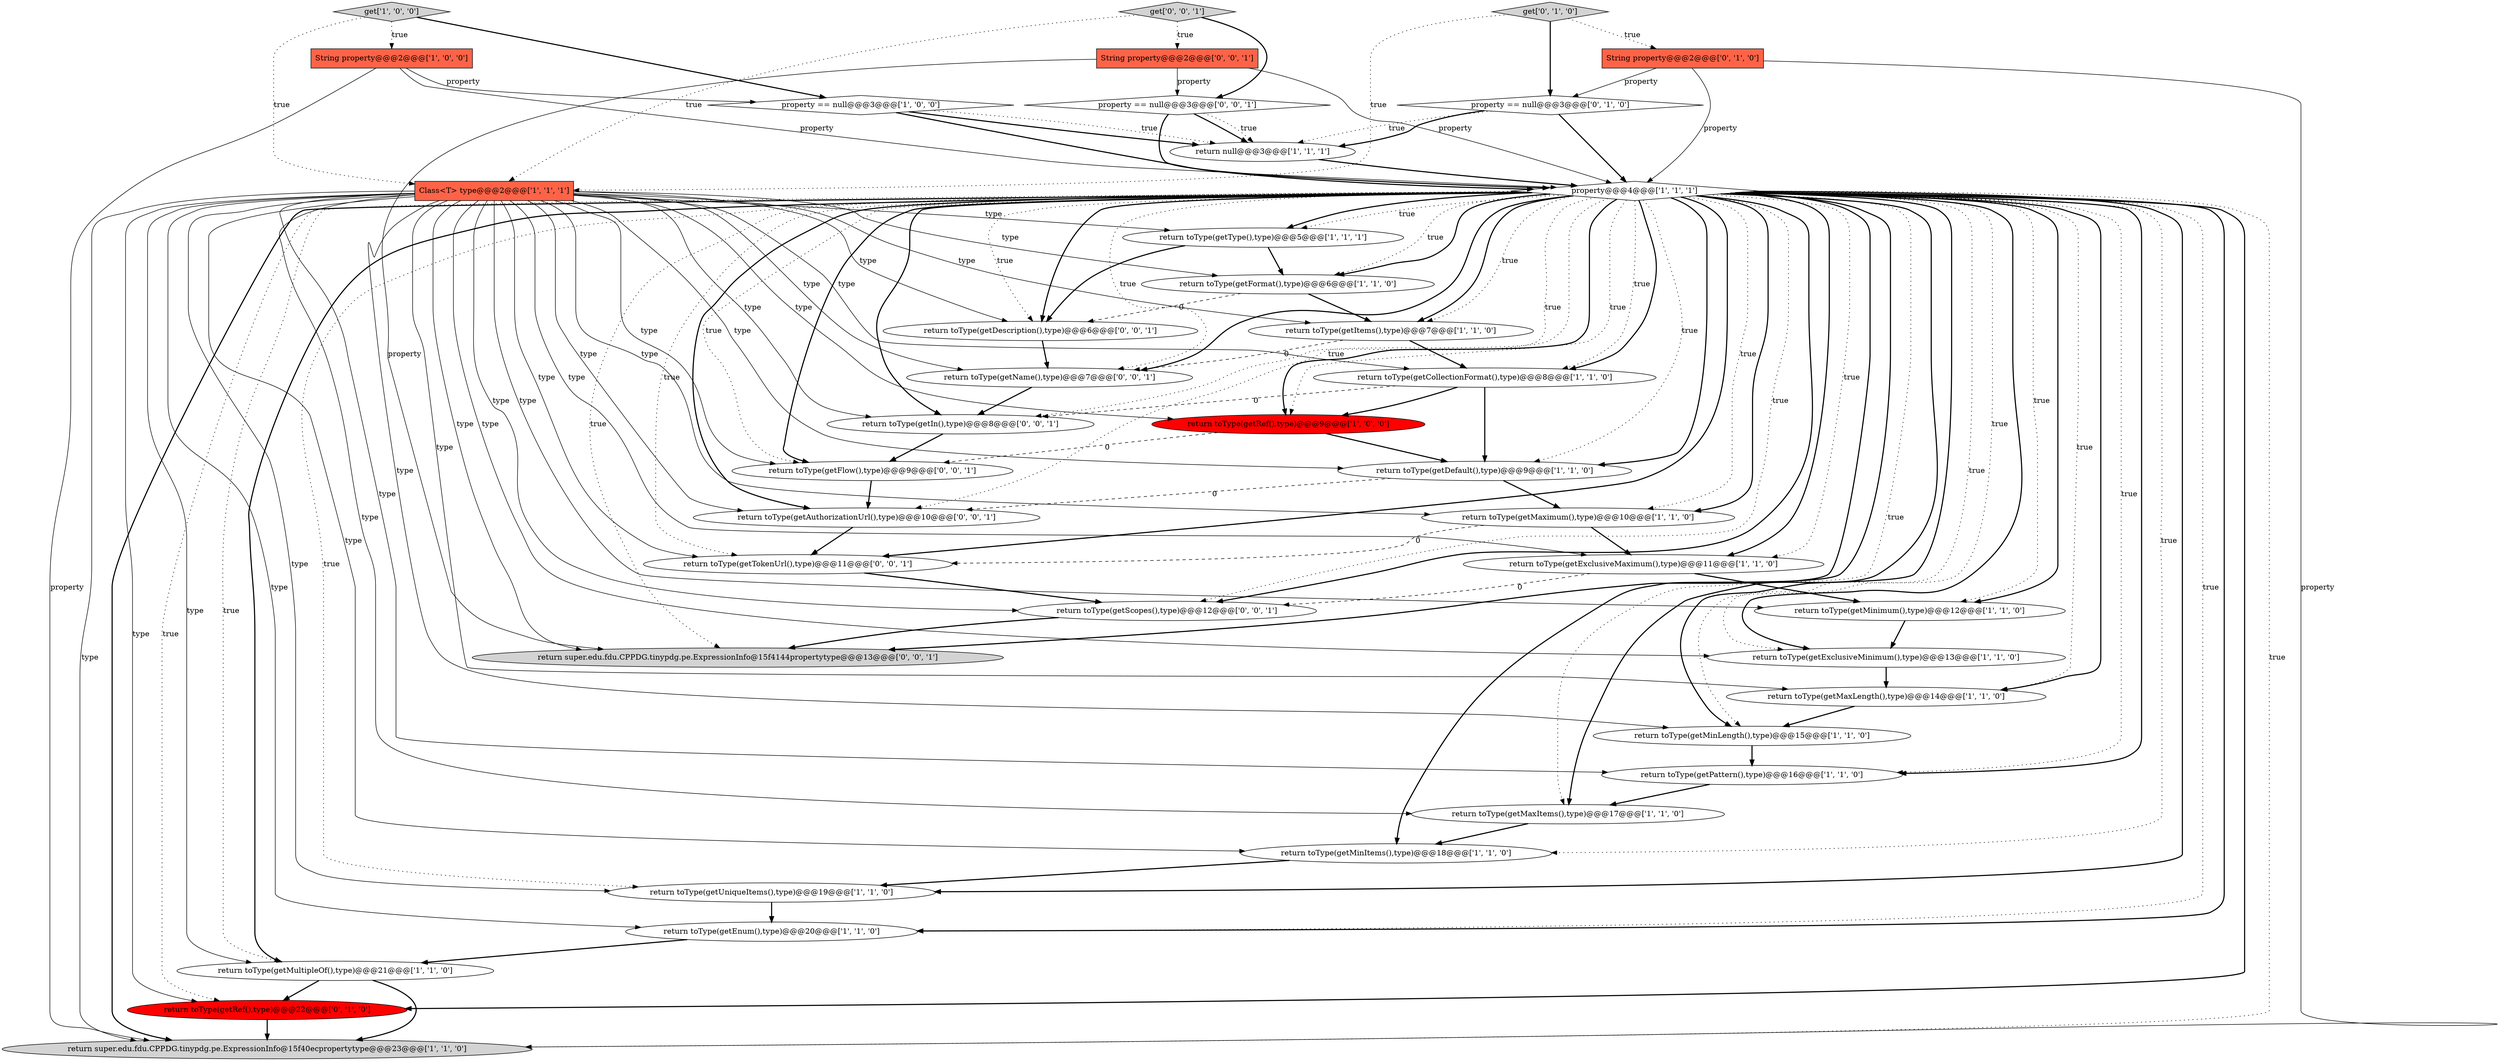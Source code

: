 digraph {
5 [style = filled, label = "return toType(getExclusiveMaximum(),type)@@@11@@@['1', '1', '0']", fillcolor = white, shape = ellipse image = "AAA0AAABBB1BBB"];
13 [style = filled, label = "property@@@4@@@['1', '1', '1']", fillcolor = white, shape = diamond image = "AAA0AAABBB1BBB"];
32 [style = filled, label = "property == null@@@3@@@['0', '0', '1']", fillcolor = white, shape = diamond image = "AAA0AAABBB3BBB"];
11 [style = filled, label = "return toType(getPattern(),type)@@@16@@@['1', '1', '0']", fillcolor = white, shape = ellipse image = "AAA0AAABBB1BBB"];
35 [style = filled, label = "return toType(getName(),type)@@@7@@@['0', '0', '1']", fillcolor = white, shape = ellipse image = "AAA0AAABBB3BBB"];
31 [style = filled, label = "String property@@@2@@@['0', '0', '1']", fillcolor = tomato, shape = box image = "AAA0AAABBB3BBB"];
14 [style = filled, label = "return toType(getEnum(),type)@@@20@@@['1', '1', '0']", fillcolor = white, shape = ellipse image = "AAA0AAABBB1BBB"];
21 [style = filled, label = "return toType(getCollectionFormat(),type)@@@8@@@['1', '1', '0']", fillcolor = white, shape = ellipse image = "AAA0AAABBB1BBB"];
39 [style = filled, label = "return toType(getDescription(),type)@@@6@@@['0', '0', '1']", fillcolor = white, shape = ellipse image = "AAA0AAABBB3BBB"];
3 [style = filled, label = "return toType(getMinimum(),type)@@@12@@@['1', '1', '0']", fillcolor = white, shape = ellipse image = "AAA0AAABBB1BBB"];
6 [style = filled, label = "property == null@@@3@@@['1', '0', '0']", fillcolor = white, shape = diamond image = "AAA0AAABBB1BBB"];
23 [style = filled, label = "return toType(getExclusiveMinimum(),type)@@@13@@@['1', '1', '0']", fillcolor = white, shape = ellipse image = "AAA0AAABBB1BBB"];
20 [style = filled, label = "Class<T> type@@@2@@@['1', '1', '1']", fillcolor = tomato, shape = box image = "AAA0AAABBB1BBB"];
17 [style = filled, label = "get['1', '0', '0']", fillcolor = lightgray, shape = diamond image = "AAA0AAABBB1BBB"];
30 [style = filled, label = "return toType(getIn(),type)@@@8@@@['0', '0', '1']", fillcolor = white, shape = ellipse image = "AAA0AAABBB3BBB"];
33 [style = filled, label = "get['0', '0', '1']", fillcolor = lightgray, shape = diamond image = "AAA0AAABBB3BBB"];
37 [style = filled, label = "return toType(getAuthorizationUrl(),type)@@@10@@@['0', '0', '1']", fillcolor = white, shape = ellipse image = "AAA0AAABBB3BBB"];
38 [style = filled, label = "return toType(getFlow(),type)@@@9@@@['0', '0', '1']", fillcolor = white, shape = ellipse image = "AAA0AAABBB3BBB"];
19 [style = filled, label = "return toType(getMinItems(),type)@@@18@@@['1', '1', '0']", fillcolor = white, shape = ellipse image = "AAA0AAABBB1BBB"];
7 [style = filled, label = "return toType(getMaxItems(),type)@@@17@@@['1', '1', '0']", fillcolor = white, shape = ellipse image = "AAA0AAABBB1BBB"];
34 [style = filled, label = "return toType(getTokenUrl(),type)@@@11@@@['0', '0', '1']", fillcolor = white, shape = ellipse image = "AAA0AAABBB3BBB"];
2 [style = filled, label = "return toType(getMinLength(),type)@@@15@@@['1', '1', '0']", fillcolor = white, shape = ellipse image = "AAA0AAABBB1BBB"];
22 [style = filled, label = "return toType(getItems(),type)@@@7@@@['1', '1', '0']", fillcolor = white, shape = ellipse image = "AAA0AAABBB1BBB"];
36 [style = filled, label = "return super.edu.fdu.CPPDG.tinypdg.pe.ExpressionInfo@15f4144propertytype@@@13@@@['0', '0', '1']", fillcolor = lightgray, shape = ellipse image = "AAA0AAABBB3BBB"];
29 [style = filled, label = "return toType(getScopes(),type)@@@12@@@['0', '0', '1']", fillcolor = white, shape = ellipse image = "AAA0AAABBB3BBB"];
27 [style = filled, label = "return toType(getRef(),type)@@@22@@@['0', '1', '0']", fillcolor = red, shape = ellipse image = "AAA1AAABBB2BBB"];
9 [style = filled, label = "String property@@@2@@@['1', '0', '0']", fillcolor = tomato, shape = box image = "AAA0AAABBB1BBB"];
25 [style = filled, label = "String property@@@2@@@['0', '1', '0']", fillcolor = tomato, shape = box image = "AAA0AAABBB2BBB"];
16 [style = filled, label = "return toType(getMaximum(),type)@@@10@@@['1', '1', '0']", fillcolor = white, shape = ellipse image = "AAA0AAABBB1BBB"];
28 [style = filled, label = "get['0', '1', '0']", fillcolor = lightgray, shape = diamond image = "AAA0AAABBB2BBB"];
26 [style = filled, label = "property == null@@@3@@@['0', '1', '0']", fillcolor = white, shape = diamond image = "AAA0AAABBB2BBB"];
18 [style = filled, label = "return toType(getRef(),type)@@@9@@@['1', '0', '0']", fillcolor = red, shape = ellipse image = "AAA1AAABBB1BBB"];
8 [style = filled, label = "return super.edu.fdu.CPPDG.tinypdg.pe.ExpressionInfo@15f40ecpropertytype@@@23@@@['1', '1', '0']", fillcolor = lightgray, shape = ellipse image = "AAA0AAABBB1BBB"];
4 [style = filled, label = "return toType(getUniqueItems(),type)@@@19@@@['1', '1', '0']", fillcolor = white, shape = ellipse image = "AAA0AAABBB1BBB"];
0 [style = filled, label = "return toType(getFormat(),type)@@@6@@@['1', '1', '0']", fillcolor = white, shape = ellipse image = "AAA0AAABBB1BBB"];
1 [style = filled, label = "return toType(getDefault(),type)@@@9@@@['1', '1', '0']", fillcolor = white, shape = ellipse image = "AAA0AAABBB1BBB"];
12 [style = filled, label = "return null@@@3@@@['1', '1', '1']", fillcolor = white, shape = ellipse image = "AAA0AAABBB1BBB"];
24 [style = filled, label = "return toType(getType(),type)@@@5@@@['1', '1', '1']", fillcolor = white, shape = ellipse image = "AAA0AAABBB1BBB"];
15 [style = filled, label = "return toType(getMultipleOf(),type)@@@21@@@['1', '1', '0']", fillcolor = white, shape = ellipse image = "AAA0AAABBB1BBB"];
10 [style = filled, label = "return toType(getMaxLength(),type)@@@14@@@['1', '1', '0']", fillcolor = white, shape = ellipse image = "AAA0AAABBB1BBB"];
5->3 [style = bold, label=""];
20->36 [style = solid, label="type"];
13->24 [style = dotted, label="true"];
20->0 [style = solid, label="type"];
20->23 [style = solid, label="type"];
13->27 [style = dotted, label="true"];
32->12 [style = bold, label=""];
28->25 [style = dotted, label="true"];
26->12 [style = dotted, label="true"];
24->39 [style = bold, label=""];
13->5 [style = dotted, label="true"];
25->13 [style = solid, label="property"];
13->10 [style = dotted, label="true"];
21->18 [style = bold, label=""];
13->1 [style = bold, label=""];
13->35 [style = dotted, label="true"];
20->38 [style = solid, label="type"];
21->30 [style = dashed, label="0"];
26->12 [style = bold, label=""];
20->29 [style = solid, label="type"];
13->21 [style = dotted, label="true"];
13->36 [style = bold, label=""];
21->1 [style = bold, label=""];
9->6 [style = solid, label="property"];
31->32 [style = solid, label="property"];
13->15 [style = dotted, label="true"];
13->37 [style = dotted, label="true"];
13->22 [style = bold, label=""];
20->34 [style = solid, label="type"];
13->14 [style = bold, label=""];
13->4 [style = dotted, label="true"];
13->39 [style = dotted, label="true"];
17->20 [style = dotted, label="true"];
29->36 [style = bold, label=""];
13->34 [style = bold, label=""];
20->10 [style = solid, label="type"];
20->24 [style = solid, label="type"];
13->3 [style = dotted, label="true"];
24->0 [style = bold, label=""];
13->36 [style = dotted, label="true"];
13->19 [style = dotted, label="true"];
13->7 [style = dotted, label="true"];
20->35 [style = solid, label="type"];
32->12 [style = dotted, label="true"];
13->11 [style = bold, label=""];
13->16 [style = bold, label=""];
26->13 [style = bold, label=""];
13->23 [style = dotted, label="true"];
31->36 [style = solid, label="property"];
16->34 [style = dashed, label="0"];
20->7 [style = solid, label="type"];
13->37 [style = bold, label=""];
3->23 [style = bold, label=""];
13->22 [style = dotted, label="true"];
18->1 [style = bold, label=""];
20->2 [style = solid, label="type"];
13->0 [style = dotted, label="true"];
1->16 [style = bold, label=""];
38->37 [style = bold, label=""];
13->29 [style = dotted, label="true"];
39->35 [style = bold, label=""];
13->5 [style = bold, label=""];
23->10 [style = bold, label=""];
10->2 [style = bold, label=""];
14->15 [style = bold, label=""];
6->12 [style = dotted, label="true"];
13->15 [style = bold, label=""];
27->8 [style = bold, label=""];
20->27 [style = solid, label="type"];
13->18 [style = bold, label=""];
13->0 [style = bold, label=""];
13->34 [style = dotted, label="true"];
20->22 [style = solid, label="type"];
33->31 [style = dotted, label="true"];
20->3 [style = solid, label="type"];
13->10 [style = bold, label=""];
13->16 [style = dotted, label="true"];
34->29 [style = bold, label=""];
13->18 [style = dotted, label="true"];
4->14 [style = bold, label=""];
1->37 [style = dashed, label="0"];
13->24 [style = bold, label=""];
20->8 [style = solid, label="type"];
17->6 [style = bold, label=""];
28->20 [style = dotted, label="true"];
20->5 [style = solid, label="type"];
9->13 [style = solid, label="property"];
20->14 [style = solid, label="type"];
28->26 [style = bold, label=""];
13->39 [style = bold, label=""];
13->38 [style = dotted, label="true"];
5->29 [style = dashed, label="0"];
25->8 [style = solid, label="property"];
20->39 [style = solid, label="type"];
13->2 [style = dotted, label="true"];
12->13 [style = bold, label=""];
13->19 [style = bold, label=""];
13->30 [style = dotted, label="true"];
20->4 [style = solid, label="type"];
13->27 [style = bold, label=""];
13->8 [style = dotted, label="true"];
6->13 [style = bold, label=""];
16->5 [style = bold, label=""];
13->11 [style = dotted, label="true"];
33->32 [style = bold, label=""];
13->14 [style = dotted, label="true"];
35->30 [style = bold, label=""];
7->19 [style = bold, label=""];
2->11 [style = bold, label=""];
15->8 [style = bold, label=""];
13->2 [style = bold, label=""];
22->35 [style = dashed, label="0"];
6->12 [style = bold, label=""];
20->37 [style = solid, label="type"];
30->38 [style = bold, label=""];
20->19 [style = solid, label="type"];
20->1 [style = solid, label="type"];
20->11 [style = solid, label="type"];
20->18 [style = solid, label="type"];
20->16 [style = solid, label="type"];
20->30 [style = solid, label="type"];
22->21 [style = bold, label=""];
13->30 [style = bold, label=""];
0->39 [style = dashed, label="0"];
20->21 [style = solid, label="type"];
18->38 [style = dashed, label="0"];
9->8 [style = solid, label="property"];
33->20 [style = dotted, label="true"];
25->26 [style = solid, label="property"];
31->13 [style = solid, label="property"];
13->1 [style = dotted, label="true"];
13->29 [style = bold, label=""];
13->3 [style = bold, label=""];
13->7 [style = bold, label=""];
37->34 [style = bold, label=""];
0->22 [style = bold, label=""];
17->9 [style = dotted, label="true"];
13->23 [style = bold, label=""];
13->38 [style = bold, label=""];
20->15 [style = solid, label="type"];
19->4 [style = bold, label=""];
13->8 [style = bold, label=""];
32->13 [style = bold, label=""];
13->21 [style = bold, label=""];
15->27 [style = bold, label=""];
13->35 [style = bold, label=""];
11->7 [style = bold, label=""];
13->4 [style = bold, label=""];
}
